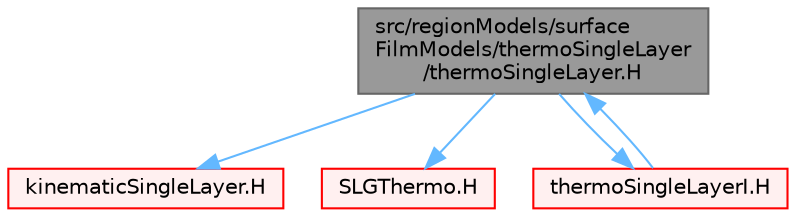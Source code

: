 digraph "src/regionModels/surfaceFilmModels/thermoSingleLayer/thermoSingleLayer.H"
{
 // LATEX_PDF_SIZE
  bgcolor="transparent";
  edge [fontname=Helvetica,fontsize=10,labelfontname=Helvetica,labelfontsize=10];
  node [fontname=Helvetica,fontsize=10,shape=box,height=0.2,width=0.4];
  Node1 [id="Node000001",label="src/regionModels/surface\lFilmModels/thermoSingleLayer\l/thermoSingleLayer.H",height=0.2,width=0.4,color="gray40", fillcolor="grey60", style="filled", fontcolor="black",tooltip=" "];
  Node1 -> Node2 [id="edge1_Node000001_Node000002",color="steelblue1",style="solid",tooltip=" "];
  Node2 [id="Node000002",label="kinematicSingleLayer.H",height=0.2,width=0.4,color="red", fillcolor="#FFF0F0", style="filled",URL="$kinematicSingleLayer_8H.html",tooltip=" "];
  Node1 -> Node453 [id="edge2_Node000001_Node000453",color="steelblue1",style="solid",tooltip=" "];
  Node453 [id="Node000453",label="SLGThermo.H",height=0.2,width=0.4,color="red", fillcolor="#FFF0F0", style="filled",URL="$SLGThermo_8H.html",tooltip=" "];
  Node1 -> Node478 [id="edge3_Node000001_Node000478",color="steelblue1",style="solid",tooltip=" "];
  Node478 [id="Node000478",label="thermoSingleLayerI.H",height=0.2,width=0.4,color="red", fillcolor="#FFF0F0", style="filled",URL="$thermoSingleLayerI_8H.html",tooltip=" "];
  Node478 -> Node1 [id="edge4_Node000478_Node000001",color="steelblue1",style="solid",tooltip=" "];
}
